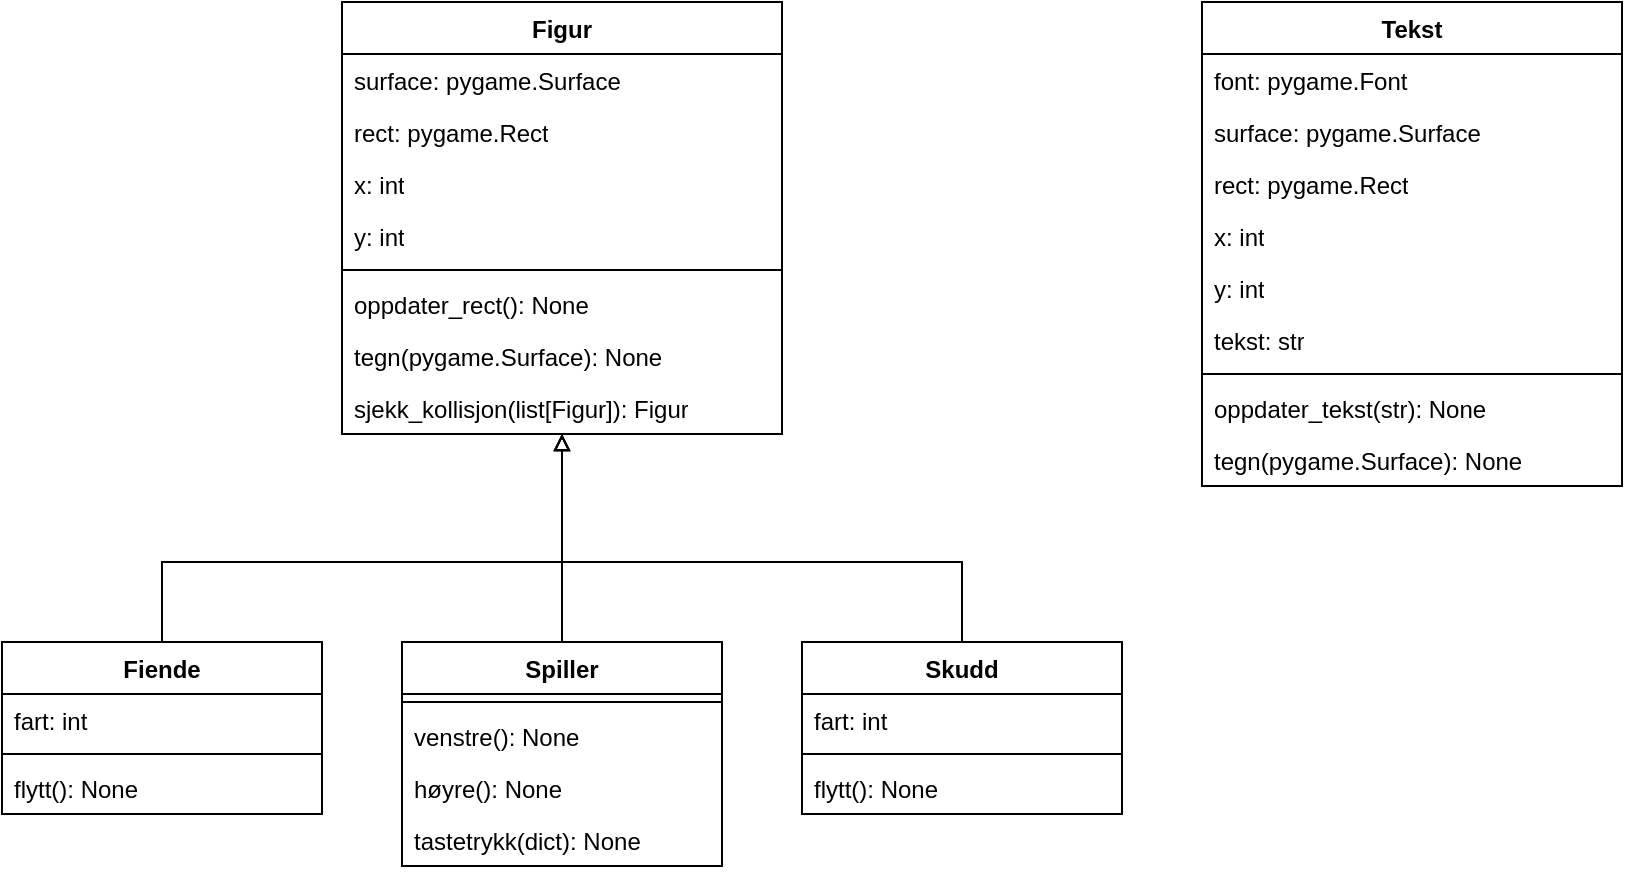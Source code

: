 <mxfile version="22.0.3" type="device">
  <diagram name="Page-1" id="aMomDHg29BpqnSrueuFd">
    <mxGraphModel dx="1193" dy="753" grid="1" gridSize="10" guides="1" tooltips="1" connect="1" arrows="1" fold="1" page="1" pageScale="1" pageWidth="827" pageHeight="1169" math="0" shadow="0">
      <root>
        <mxCell id="0" />
        <mxCell id="1" parent="0" />
        <mxCell id="nq5dM-8O6TUbCHw0qq8D-1" value="Figur" style="swimlane;fontStyle=1;align=center;verticalAlign=top;childLayout=stackLayout;horizontal=1;startSize=26;horizontalStack=0;resizeParent=1;resizeParentMax=0;resizeLast=0;collapsible=1;marginBottom=0;whiteSpace=wrap;html=1;" vertex="1" parent="1">
          <mxGeometry x="250" y="40" width="220" height="216" as="geometry" />
        </mxCell>
        <mxCell id="nq5dM-8O6TUbCHw0qq8D-21" value="surface: pygame.Surface" style="text;strokeColor=none;fillColor=none;align=left;verticalAlign=top;spacingLeft=4;spacingRight=4;overflow=hidden;rotatable=0;points=[[0,0.5],[1,0.5]];portConstraint=eastwest;whiteSpace=wrap;html=1;" vertex="1" parent="nq5dM-8O6TUbCHw0qq8D-1">
          <mxGeometry y="26" width="220" height="26" as="geometry" />
        </mxCell>
        <mxCell id="nq5dM-8O6TUbCHw0qq8D-22" value="rect: pygame.Rect" style="text;strokeColor=none;fillColor=none;align=left;verticalAlign=top;spacingLeft=4;spacingRight=4;overflow=hidden;rotatable=0;points=[[0,0.5],[1,0.5]];portConstraint=eastwest;whiteSpace=wrap;html=1;" vertex="1" parent="nq5dM-8O6TUbCHw0qq8D-1">
          <mxGeometry y="52" width="220" height="26" as="geometry" />
        </mxCell>
        <mxCell id="nq5dM-8O6TUbCHw0qq8D-23" value="x: int" style="text;strokeColor=none;fillColor=none;align=left;verticalAlign=top;spacingLeft=4;spacingRight=4;overflow=hidden;rotatable=0;points=[[0,0.5],[1,0.5]];portConstraint=eastwest;whiteSpace=wrap;html=1;" vertex="1" parent="nq5dM-8O6TUbCHw0qq8D-1">
          <mxGeometry y="78" width="220" height="26" as="geometry" />
        </mxCell>
        <mxCell id="nq5dM-8O6TUbCHw0qq8D-2" value="y: int" style="text;strokeColor=none;fillColor=none;align=left;verticalAlign=top;spacingLeft=4;spacingRight=4;overflow=hidden;rotatable=0;points=[[0,0.5],[1,0.5]];portConstraint=eastwest;whiteSpace=wrap;html=1;" vertex="1" parent="nq5dM-8O6TUbCHw0qq8D-1">
          <mxGeometry y="104" width="220" height="26" as="geometry" />
        </mxCell>
        <mxCell id="nq5dM-8O6TUbCHw0qq8D-3" value="" style="line;strokeWidth=1;fillColor=none;align=left;verticalAlign=middle;spacingTop=-1;spacingLeft=3;spacingRight=3;rotatable=0;labelPosition=right;points=[];portConstraint=eastwest;strokeColor=inherit;" vertex="1" parent="nq5dM-8O6TUbCHw0qq8D-1">
          <mxGeometry y="130" width="220" height="8" as="geometry" />
        </mxCell>
        <mxCell id="nq5dM-8O6TUbCHw0qq8D-24" value="oppdater_rect(): None" style="text;strokeColor=none;fillColor=none;align=left;verticalAlign=top;spacingLeft=4;spacingRight=4;overflow=hidden;rotatable=0;points=[[0,0.5],[1,0.5]];portConstraint=eastwest;whiteSpace=wrap;html=1;" vertex="1" parent="nq5dM-8O6TUbCHw0qq8D-1">
          <mxGeometry y="138" width="220" height="26" as="geometry" />
        </mxCell>
        <mxCell id="nq5dM-8O6TUbCHw0qq8D-25" value="tegn(pygame.Surface): None" style="text;strokeColor=none;fillColor=none;align=left;verticalAlign=top;spacingLeft=4;spacingRight=4;overflow=hidden;rotatable=0;points=[[0,0.5],[1,0.5]];portConstraint=eastwest;whiteSpace=wrap;html=1;" vertex="1" parent="nq5dM-8O6TUbCHw0qq8D-1">
          <mxGeometry y="164" width="220" height="26" as="geometry" />
        </mxCell>
        <mxCell id="nq5dM-8O6TUbCHw0qq8D-4" value="sjekk_kollisjon(list[Figur]): Figur" style="text;strokeColor=none;fillColor=none;align=left;verticalAlign=top;spacingLeft=4;spacingRight=4;overflow=hidden;rotatable=0;points=[[0,0.5],[1,0.5]];portConstraint=eastwest;whiteSpace=wrap;html=1;" vertex="1" parent="nq5dM-8O6TUbCHw0qq8D-1">
          <mxGeometry y="190" width="220" height="26" as="geometry" />
        </mxCell>
        <mxCell id="nq5dM-8O6TUbCHw0qq8D-5" value="Tekst" style="swimlane;fontStyle=1;align=center;verticalAlign=top;childLayout=stackLayout;horizontal=1;startSize=26;horizontalStack=0;resizeParent=1;resizeParentMax=0;resizeLast=0;collapsible=1;marginBottom=0;whiteSpace=wrap;html=1;" vertex="1" parent="1">
          <mxGeometry x="680" y="40" width="210" height="242" as="geometry" />
        </mxCell>
        <mxCell id="nq5dM-8O6TUbCHw0qq8D-6" value="font: pygame.Font" style="text;strokeColor=none;fillColor=none;align=left;verticalAlign=top;spacingLeft=4;spacingRight=4;overflow=hidden;rotatable=0;points=[[0,0.5],[1,0.5]];portConstraint=eastwest;whiteSpace=wrap;html=1;" vertex="1" parent="nq5dM-8O6TUbCHw0qq8D-5">
          <mxGeometry y="26" width="210" height="26" as="geometry" />
        </mxCell>
        <mxCell id="nq5dM-8O6TUbCHw0qq8D-28" value="surface: pygame.Surface" style="text;strokeColor=none;fillColor=none;align=left;verticalAlign=top;spacingLeft=4;spacingRight=4;overflow=hidden;rotatable=0;points=[[0,0.5],[1,0.5]];portConstraint=eastwest;whiteSpace=wrap;html=1;" vertex="1" parent="nq5dM-8O6TUbCHw0qq8D-5">
          <mxGeometry y="52" width="210" height="26" as="geometry" />
        </mxCell>
        <mxCell id="nq5dM-8O6TUbCHw0qq8D-29" value="rect: pygame.Rect" style="text;strokeColor=none;fillColor=none;align=left;verticalAlign=top;spacingLeft=4;spacingRight=4;overflow=hidden;rotatable=0;points=[[0,0.5],[1,0.5]];portConstraint=eastwest;whiteSpace=wrap;html=1;" vertex="1" parent="nq5dM-8O6TUbCHw0qq8D-5">
          <mxGeometry y="78" width="210" height="26" as="geometry" />
        </mxCell>
        <mxCell id="nq5dM-8O6TUbCHw0qq8D-30" value="x: int" style="text;strokeColor=none;fillColor=none;align=left;verticalAlign=top;spacingLeft=4;spacingRight=4;overflow=hidden;rotatable=0;points=[[0,0.5],[1,0.5]];portConstraint=eastwest;whiteSpace=wrap;html=1;" vertex="1" parent="nq5dM-8O6TUbCHw0qq8D-5">
          <mxGeometry y="104" width="210" height="26" as="geometry" />
        </mxCell>
        <mxCell id="nq5dM-8O6TUbCHw0qq8D-31" value="y: int" style="text;strokeColor=none;fillColor=none;align=left;verticalAlign=top;spacingLeft=4;spacingRight=4;overflow=hidden;rotatable=0;points=[[0,0.5],[1,0.5]];portConstraint=eastwest;whiteSpace=wrap;html=1;" vertex="1" parent="nq5dM-8O6TUbCHw0qq8D-5">
          <mxGeometry y="130" width="210" height="26" as="geometry" />
        </mxCell>
        <mxCell id="nq5dM-8O6TUbCHw0qq8D-32" value="tekst: str" style="text;strokeColor=none;fillColor=none;align=left;verticalAlign=top;spacingLeft=4;spacingRight=4;overflow=hidden;rotatable=0;points=[[0,0.5],[1,0.5]];portConstraint=eastwest;whiteSpace=wrap;html=1;" vertex="1" parent="nq5dM-8O6TUbCHw0qq8D-5">
          <mxGeometry y="156" width="210" height="26" as="geometry" />
        </mxCell>
        <mxCell id="nq5dM-8O6TUbCHw0qq8D-7" value="" style="line;strokeWidth=1;fillColor=none;align=left;verticalAlign=middle;spacingTop=-1;spacingLeft=3;spacingRight=3;rotatable=0;labelPosition=right;points=[];portConstraint=eastwest;strokeColor=inherit;" vertex="1" parent="nq5dM-8O6TUbCHw0qq8D-5">
          <mxGeometry y="182" width="210" height="8" as="geometry" />
        </mxCell>
        <mxCell id="nq5dM-8O6TUbCHw0qq8D-8" value="oppdater_tekst(str): None" style="text;strokeColor=none;fillColor=none;align=left;verticalAlign=top;spacingLeft=4;spacingRight=4;overflow=hidden;rotatable=0;points=[[0,0.5],[1,0.5]];portConstraint=eastwest;whiteSpace=wrap;html=1;" vertex="1" parent="nq5dM-8O6TUbCHw0qq8D-5">
          <mxGeometry y="190" width="210" height="26" as="geometry" />
        </mxCell>
        <mxCell id="nq5dM-8O6TUbCHw0qq8D-33" value="tegn(pygame.Surface): None" style="text;strokeColor=none;fillColor=none;align=left;verticalAlign=top;spacingLeft=4;spacingRight=4;overflow=hidden;rotatable=0;points=[[0,0.5],[1,0.5]];portConstraint=eastwest;whiteSpace=wrap;html=1;" vertex="1" parent="nq5dM-8O6TUbCHw0qq8D-5">
          <mxGeometry y="216" width="210" height="26" as="geometry" />
        </mxCell>
        <mxCell id="nq5dM-8O6TUbCHw0qq8D-9" value="Fiende" style="swimlane;fontStyle=1;align=center;verticalAlign=top;childLayout=stackLayout;horizontal=1;startSize=26;horizontalStack=0;resizeParent=1;resizeParentMax=0;resizeLast=0;collapsible=1;marginBottom=0;whiteSpace=wrap;html=1;" vertex="1" parent="1">
          <mxGeometry x="80" y="360" width="160" height="86" as="geometry" />
        </mxCell>
        <mxCell id="nq5dM-8O6TUbCHw0qq8D-10" value="fart: int" style="text;strokeColor=none;fillColor=none;align=left;verticalAlign=top;spacingLeft=4;spacingRight=4;overflow=hidden;rotatable=0;points=[[0,0.5],[1,0.5]];portConstraint=eastwest;whiteSpace=wrap;html=1;" vertex="1" parent="nq5dM-8O6TUbCHw0qq8D-9">
          <mxGeometry y="26" width="160" height="26" as="geometry" />
        </mxCell>
        <mxCell id="nq5dM-8O6TUbCHw0qq8D-11" value="" style="line;strokeWidth=1;fillColor=none;align=left;verticalAlign=middle;spacingTop=-1;spacingLeft=3;spacingRight=3;rotatable=0;labelPosition=right;points=[];portConstraint=eastwest;strokeColor=inherit;" vertex="1" parent="nq5dM-8O6TUbCHw0qq8D-9">
          <mxGeometry y="52" width="160" height="8" as="geometry" />
        </mxCell>
        <mxCell id="nq5dM-8O6TUbCHw0qq8D-12" value="flytt(): None" style="text;strokeColor=none;fillColor=none;align=left;verticalAlign=top;spacingLeft=4;spacingRight=4;overflow=hidden;rotatable=0;points=[[0,0.5],[1,0.5]];portConstraint=eastwest;whiteSpace=wrap;html=1;" vertex="1" parent="nq5dM-8O6TUbCHw0qq8D-9">
          <mxGeometry y="60" width="160" height="26" as="geometry" />
        </mxCell>
        <mxCell id="nq5dM-8O6TUbCHw0qq8D-13" value="Spiller" style="swimlane;fontStyle=1;align=center;verticalAlign=top;childLayout=stackLayout;horizontal=1;startSize=26;horizontalStack=0;resizeParent=1;resizeParentMax=0;resizeLast=0;collapsible=1;marginBottom=0;whiteSpace=wrap;html=1;" vertex="1" parent="1">
          <mxGeometry x="280" y="360" width="160" height="112" as="geometry" />
        </mxCell>
        <mxCell id="nq5dM-8O6TUbCHw0qq8D-15" value="" style="line;strokeWidth=1;fillColor=none;align=left;verticalAlign=middle;spacingTop=-1;spacingLeft=3;spacingRight=3;rotatable=0;labelPosition=right;points=[];portConstraint=eastwest;strokeColor=inherit;" vertex="1" parent="nq5dM-8O6TUbCHw0qq8D-13">
          <mxGeometry y="26" width="160" height="8" as="geometry" />
        </mxCell>
        <mxCell id="nq5dM-8O6TUbCHw0qq8D-16" value="venstre(): None" style="text;strokeColor=none;fillColor=none;align=left;verticalAlign=top;spacingLeft=4;spacingRight=4;overflow=hidden;rotatable=0;points=[[0,0.5],[1,0.5]];portConstraint=eastwest;whiteSpace=wrap;html=1;" vertex="1" parent="nq5dM-8O6TUbCHw0qq8D-13">
          <mxGeometry y="34" width="160" height="26" as="geometry" />
        </mxCell>
        <mxCell id="nq5dM-8O6TUbCHw0qq8D-26" value="høyre(): None" style="text;strokeColor=none;fillColor=none;align=left;verticalAlign=top;spacingLeft=4;spacingRight=4;overflow=hidden;rotatable=0;points=[[0,0.5],[1,0.5]];portConstraint=eastwest;whiteSpace=wrap;html=1;" vertex="1" parent="nq5dM-8O6TUbCHw0qq8D-13">
          <mxGeometry y="60" width="160" height="26" as="geometry" />
        </mxCell>
        <mxCell id="nq5dM-8O6TUbCHw0qq8D-27" value="tastetrykk(dict): None" style="text;strokeColor=none;fillColor=none;align=left;verticalAlign=top;spacingLeft=4;spacingRight=4;overflow=hidden;rotatable=0;points=[[0,0.5],[1,0.5]];portConstraint=eastwest;whiteSpace=wrap;html=1;" vertex="1" parent="nq5dM-8O6TUbCHw0qq8D-13">
          <mxGeometry y="86" width="160" height="26" as="geometry" />
        </mxCell>
        <mxCell id="nq5dM-8O6TUbCHw0qq8D-17" value="Skudd" style="swimlane;fontStyle=1;align=center;verticalAlign=top;childLayout=stackLayout;horizontal=1;startSize=26;horizontalStack=0;resizeParent=1;resizeParentMax=0;resizeLast=0;collapsible=1;marginBottom=0;whiteSpace=wrap;html=1;" vertex="1" parent="1">
          <mxGeometry x="480" y="360" width="160" height="86" as="geometry" />
        </mxCell>
        <mxCell id="nq5dM-8O6TUbCHw0qq8D-18" value="fart: int" style="text;strokeColor=none;fillColor=none;align=left;verticalAlign=top;spacingLeft=4;spacingRight=4;overflow=hidden;rotatable=0;points=[[0,0.5],[1,0.5]];portConstraint=eastwest;whiteSpace=wrap;html=1;" vertex="1" parent="nq5dM-8O6TUbCHw0qq8D-17">
          <mxGeometry y="26" width="160" height="26" as="geometry" />
        </mxCell>
        <mxCell id="nq5dM-8O6TUbCHw0qq8D-19" value="" style="line;strokeWidth=1;fillColor=none;align=left;verticalAlign=middle;spacingTop=-1;spacingLeft=3;spacingRight=3;rotatable=0;labelPosition=right;points=[];portConstraint=eastwest;strokeColor=inherit;" vertex="1" parent="nq5dM-8O6TUbCHw0qq8D-17">
          <mxGeometry y="52" width="160" height="8" as="geometry" />
        </mxCell>
        <mxCell id="nq5dM-8O6TUbCHw0qq8D-20" value="flytt(): None" style="text;strokeColor=none;fillColor=none;align=left;verticalAlign=top;spacingLeft=4;spacingRight=4;overflow=hidden;rotatable=0;points=[[0,0.5],[1,0.5]];portConstraint=eastwest;whiteSpace=wrap;html=1;" vertex="1" parent="nq5dM-8O6TUbCHw0qq8D-17">
          <mxGeometry y="60" width="160" height="26" as="geometry" />
        </mxCell>
        <mxCell id="nq5dM-8O6TUbCHw0qq8D-47" value="" style="endArrow=block;html=1;rounded=0;exitX=0.5;exitY=0;exitDx=0;exitDy=0;entryX=0.5;entryY=1.002;entryDx=0;entryDy=0;entryPerimeter=0;endFill=0;" edge="1" parent="1" source="nq5dM-8O6TUbCHw0qq8D-13" target="nq5dM-8O6TUbCHw0qq8D-4">
          <mxGeometry width="50" height="50" relative="1" as="geometry">
            <mxPoint x="520" y="400" as="sourcePoint" />
            <mxPoint x="570" y="350" as="targetPoint" />
          </mxGeometry>
        </mxCell>
        <mxCell id="nq5dM-8O6TUbCHw0qq8D-48" value="" style="endArrow=block;html=1;rounded=0;exitX=0.5;exitY=0;exitDx=0;exitDy=0;endFill=0;entryX=0.5;entryY=1;entryDx=0;entryDy=0;entryPerimeter=0;" edge="1" parent="1" source="nq5dM-8O6TUbCHw0qq8D-17" target="nq5dM-8O6TUbCHw0qq8D-4">
          <mxGeometry width="50" height="50" relative="1" as="geometry">
            <mxPoint x="370" y="370" as="sourcePoint" />
            <mxPoint x="450" y="300" as="targetPoint" />
            <Array as="points">
              <mxPoint x="560" y="320" />
              <mxPoint x="360" y="320" />
            </Array>
          </mxGeometry>
        </mxCell>
        <mxCell id="nq5dM-8O6TUbCHw0qq8D-49" value="" style="endArrow=block;html=1;rounded=0;exitX=0.5;exitY=0;exitDx=0;exitDy=0;endFill=0;entryX=0.5;entryY=1.001;entryDx=0;entryDy=0;entryPerimeter=0;" edge="1" parent="1" source="nq5dM-8O6TUbCHw0qq8D-9" target="nq5dM-8O6TUbCHw0qq8D-4">
          <mxGeometry width="50" height="50" relative="1" as="geometry">
            <mxPoint x="261" y="380" as="sourcePoint" />
            <mxPoint x="260" y="276" as="targetPoint" />
            <Array as="points">
              <mxPoint x="160" y="320" />
              <mxPoint x="360" y="320" />
            </Array>
          </mxGeometry>
        </mxCell>
      </root>
    </mxGraphModel>
  </diagram>
</mxfile>
